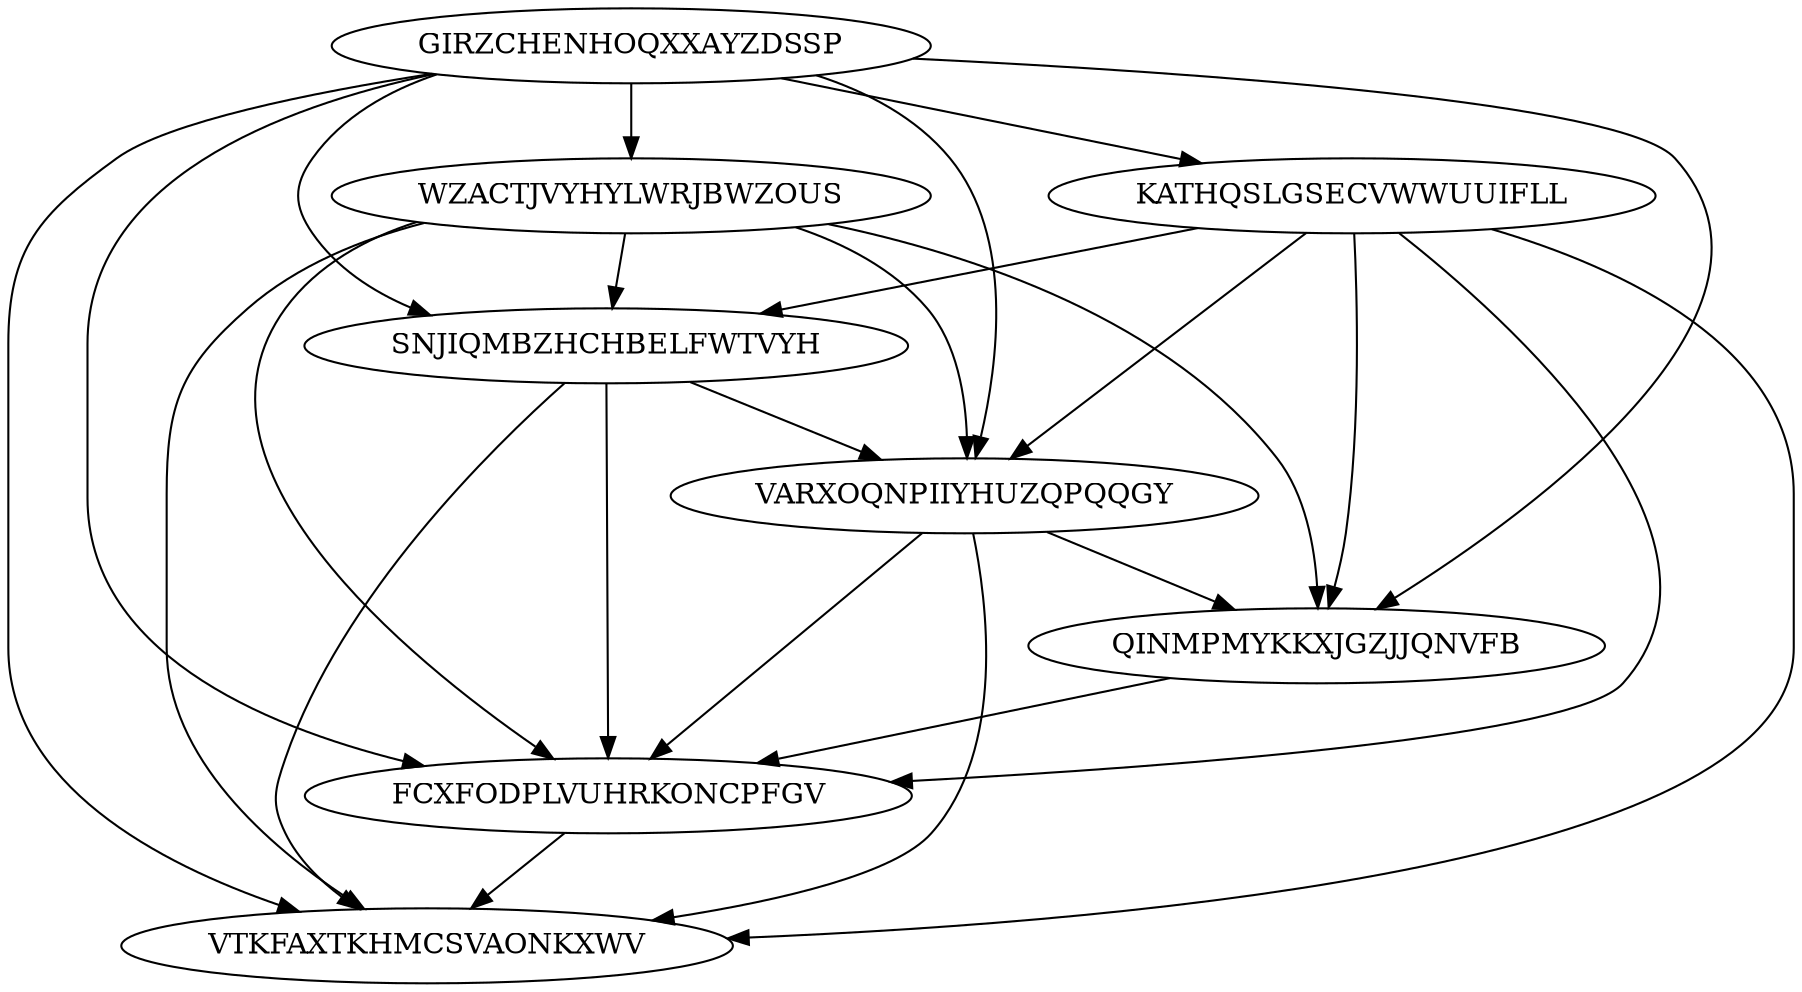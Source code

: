 digraph N8M25 {
	GIRZCHENHOQXXAYZDSSP	[Weight=16];
	WZACTJVYHYLWRJBWZOUS	[Weight=18];
	KATHQSLGSECVWWUUIFLL	[Weight=20];
	SNJIQMBZHCHBELFWTVYH	[Weight=16];
	VARXOQNPIIYHUZQPQQGY	[Weight=18];
	QINMPMYKKXJGZJJQNVFB	[Weight=12];
	FCXFODPLVUHRKONCPFGV	[Weight=10];
	VTKFAXTKHMCSVAONKXWV	[Weight=12];
	WZACTJVYHYLWRJBWZOUS -> VTKFAXTKHMCSVAONKXWV [Weight=18];
	QINMPMYKKXJGZJJQNVFB -> FCXFODPLVUHRKONCPFGV [Weight=17];
	KATHQSLGSECVWWUUIFLL -> VTKFAXTKHMCSVAONKXWV [Weight=19];
	GIRZCHENHOQXXAYZDSSP -> WZACTJVYHYLWRJBWZOUS [Weight=15];
	KATHQSLGSECVWWUUIFLL -> VARXOQNPIIYHUZQPQQGY [Weight=15];
	SNJIQMBZHCHBELFWTVYH -> FCXFODPLVUHRKONCPFGV [Weight=17];
	FCXFODPLVUHRKONCPFGV -> VTKFAXTKHMCSVAONKXWV [Weight=10];
	VARXOQNPIIYHUZQPQQGY -> VTKFAXTKHMCSVAONKXWV [Weight=19];
	SNJIQMBZHCHBELFWTVYH -> VARXOQNPIIYHUZQPQQGY [Weight=15];
	SNJIQMBZHCHBELFWTVYH -> VTKFAXTKHMCSVAONKXWV [Weight=13];
	GIRZCHENHOQXXAYZDSSP -> KATHQSLGSECVWWUUIFLL [Weight=18];
	WZACTJVYHYLWRJBWZOUS -> FCXFODPLVUHRKONCPFGV [Weight=14];
	WZACTJVYHYLWRJBWZOUS -> VARXOQNPIIYHUZQPQQGY [Weight=15];
	GIRZCHENHOQXXAYZDSSP -> VTKFAXTKHMCSVAONKXWV [Weight=15];
	GIRZCHENHOQXXAYZDSSP -> VARXOQNPIIYHUZQPQQGY [Weight=20];
	VARXOQNPIIYHUZQPQQGY -> FCXFODPLVUHRKONCPFGV [Weight=15];
	KATHQSLGSECVWWUUIFLL -> SNJIQMBZHCHBELFWTVYH [Weight=12];
	GIRZCHENHOQXXAYZDSSP -> SNJIQMBZHCHBELFWTVYH [Weight=19];
	KATHQSLGSECVWWUUIFLL -> FCXFODPLVUHRKONCPFGV [Weight=10];
	GIRZCHENHOQXXAYZDSSP -> QINMPMYKKXJGZJJQNVFB [Weight=12];
	GIRZCHENHOQXXAYZDSSP -> FCXFODPLVUHRKONCPFGV [Weight=13];
	VARXOQNPIIYHUZQPQQGY -> QINMPMYKKXJGZJJQNVFB [Weight=18];
	WZACTJVYHYLWRJBWZOUS -> QINMPMYKKXJGZJJQNVFB [Weight=19];
	WZACTJVYHYLWRJBWZOUS -> SNJIQMBZHCHBELFWTVYH [Weight=10];
	KATHQSLGSECVWWUUIFLL -> QINMPMYKKXJGZJJQNVFB [Weight=10];
}
